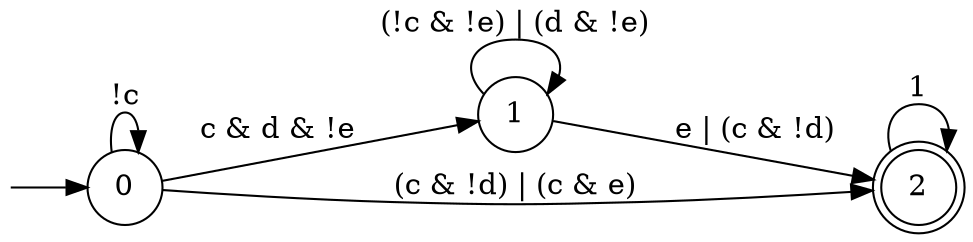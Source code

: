 digraph G {
  rankdir=LR
  node [shape="circle"]
  I [label="", style=invis, width=0]
  I -> 0
  0 [label="0"]
  0 -> 0 [label="!c"]
  0 -> 1 [label="c & d & !e"]
  0 -> 2 [label="(c & !d) | (c & e)"]
  1 [label="1"]
  1 -> 1 [label="(!c & !e) | (d & !e)"]
  1 -> 2 [label="e | (c & !d)"]
  2 [label="2", peripheries=2]
  2 -> 2 [label="1"]
}
